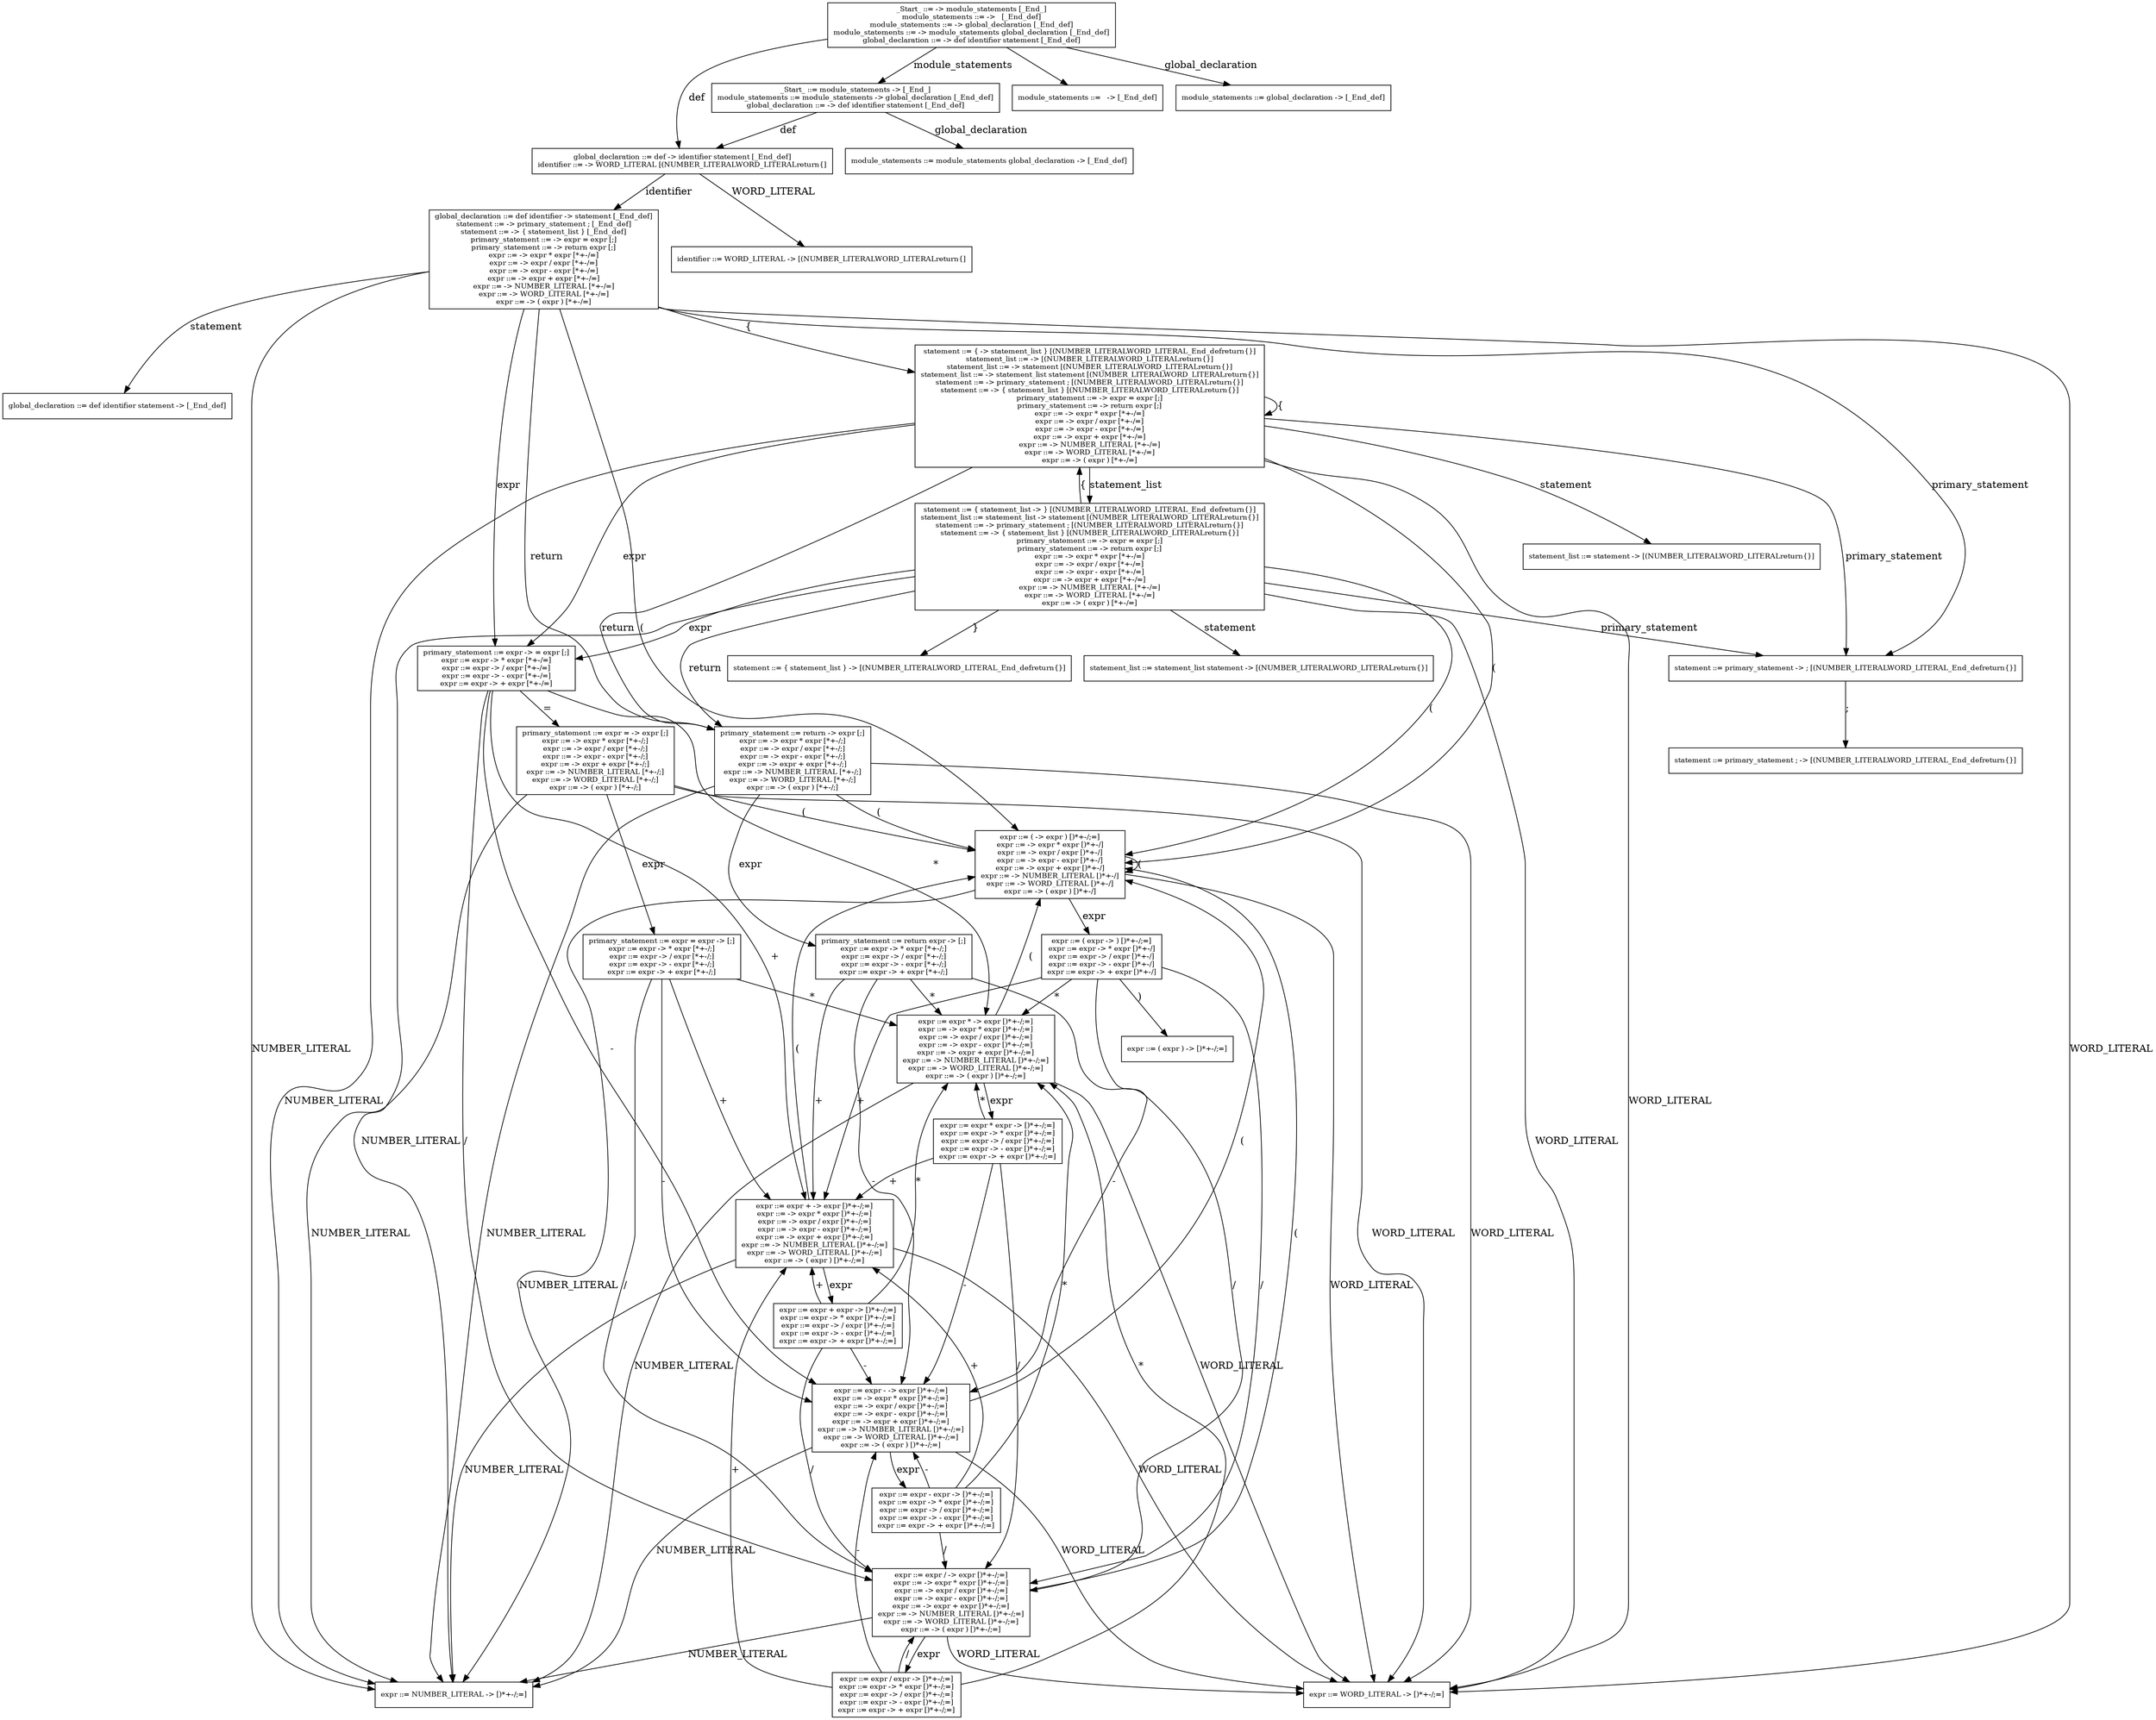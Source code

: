 digraph x {
node [fontsize="10" shape="box" size="5"]
86932470 [label="_Start_ ::= -> module_statements [_End_]\nmodule_statements ::= ->   [_End_def]\nmodule_statements ::= -> global_declaration [_End_def]\nmodule_statements ::= -> module_statements global_declaration [_End_def]\nglobal_declaration ::= -> def identifier statement [_End_def]"]
86932470 -> 86931910 [label="module_statements"]
86932470 -> 87067490 [label=" "]
86932470 -> 87067130 [label="global_declaration"]
86932470 -> 86931060 [label="def"]
86931910 [label="_Start_ ::= module_statements -> [_End_]\nmodule_statements ::= module_statements -> global_declaration [_End_def]\nglobal_declaration ::= -> def identifier statement [_End_def]"]
86931910 -> 86931560 [label="global_declaration"]
86931910 -> 86931060 [label="def"]
86931560 [label="module_statements ::= module_statements global_declaration -> [_End_def]"]
86931060 [label="global_declaration ::= def -> identifier statement [_End_def]\nidentifier ::= -> WORD_LITERAL [(NUMBER_LITERALWORD_LITERALreturn{]"]
86931060 -> 86928090 [label="identifier"]
86931060 -> 87038140 [label="WORD_LITERAL"]
86928090 [label="global_declaration ::= def identifier -> statement [_End_def]\nstatement ::= -> primary_statement ; [_End_def]\nstatement ::= -> { statement_list } [_End_def]\nprimary_statement ::= -> expr = expr [;]\nprimary_statement ::= -> return expr [;]\nexpr ::= -> expr * expr [*+-/=]\nexpr ::= -> expr / expr [*+-/=]\nexpr ::= -> expr - expr [*+-/=]\nexpr ::= -> expr + expr [*+-/=]\nexpr ::= -> NUMBER_LITERAL [*+-/=]\nexpr ::= -> WORD_LITERAL [*+-/=]\nexpr ::= -> ( expr ) [*+-/=]"]
86928090 -> 86927620 [label="statement"]
86928090 -> 86927260 [label="primary_statement"]
86928090 -> 86953660 [label="{"]
86928090 -> 86948940 [label="expr"]
86928090 -> 87043700 [label="return"]
86928090 -> 86994890 [label="NUMBER_LITERAL"]
86928090 -> 86994530 [label="WORD_LITERAL"]
86928090 -> 87023590 [label="("]
86927620 [label="global_declaration ::= def identifier statement -> [_End_def]"]
86927260 [label="statement ::= primary_statement -> ; [(NUMBER_LITERALWORD_LITERAL_End_defreturn{}]"]
86927260 -> 86926930 [label=";"]
86926930 [label="statement ::= primary_statement ; -> [(NUMBER_LITERALWORD_LITERAL_End_defreturn{}]"]
86953660 [label="statement ::= { -> statement_list } [(NUMBER_LITERALWORD_LITERAL_End_defreturn{}]\nstatement_list ::= -> [(NUMBER_LITERALWORD_LITERALreturn{}]\nstatement_list ::= -> statement [(NUMBER_LITERALWORD_LITERALreturn{}]\nstatement_list ::= -> statement_list statement [(NUMBER_LITERALWORD_LITERALreturn{}]\nstatement ::= -> primary_statement ; [(NUMBER_LITERALWORD_LITERALreturn{}]\nstatement ::= -> { statement_list } [(NUMBER_LITERALWORD_LITERALreturn{}]\nprimary_statement ::= -> expr = expr [;]\nprimary_statement ::= -> return expr [;]\nexpr ::= -> expr * expr [*+-/=]\nexpr ::= -> expr / expr [*+-/=]\nexpr ::= -> expr - expr [*+-/=]\nexpr ::= -> expr + expr [*+-/=]\nexpr ::= -> NUMBER_LITERAL [*+-/=]\nexpr ::= -> WORD_LITERAL [*+-/=]\nexpr ::= -> ( expr ) [*+-/=]"]
86953660 -> 86950580 [label="statement_list"]
86953660 -> 87040940 [label="statement"]
86953660 -> 86927260 [label="primary_statement"]
86953660 -> 86953660 [label="{"]
86953660 -> 86948940 [label="expr"]
86953660 -> 87043700 [label="return"]
86953660 -> 86994890 [label="NUMBER_LITERAL"]
86953660 -> 86994530 [label="WORD_LITERAL"]
86953660 -> 87023590 [label="("]
86950580 [label="statement ::= { statement_list -> } [(NUMBER_LITERALWORD_LITERAL_End_defreturn{}]\nstatement_list ::= statement_list -> statement [(NUMBER_LITERALWORD_LITERALreturn{}]\nstatement ::= -> primary_statement ; [(NUMBER_LITERALWORD_LITERALreturn{}]\nstatement ::= -> { statement_list } [(NUMBER_LITERALWORD_LITERALreturn{}]\nprimary_statement ::= -> expr = expr [;]\nprimary_statement ::= -> return expr [;]\nexpr ::= -> expr * expr [*+-/=]\nexpr ::= -> expr / expr [*+-/=]\nexpr ::= -> expr - expr [*+-/=]\nexpr ::= -> expr + expr [*+-/=]\nexpr ::= -> NUMBER_LITERAL [*+-/=]\nexpr ::= -> WORD_LITERAL [*+-/=]\nexpr ::= -> ( expr ) [*+-/=]"]
86950580 -> 86950090 [label="}"]
86950580 -> 86949720 [label="statement"]
86950580 -> 86927260 [label="primary_statement"]
86950580 -> 86953660 [label="{"]
86950580 -> 86948940 [label="expr"]
86950580 -> 87043700 [label="return"]
86950580 -> 86994890 [label="NUMBER_LITERAL"]
86950580 -> 86994530 [label="WORD_LITERAL"]
86950580 -> 87023590 [label="("]
86950090 [label="statement ::= { statement_list } -> [(NUMBER_LITERALWORD_LITERAL_End_defreturn{}]"]
86949720 [label="statement_list ::= statement_list statement -> [(NUMBER_LITERALWORD_LITERALreturn{}]"]
86948940 [label="primary_statement ::= expr -> = expr [;]\nexpr ::= expr -> * expr [*+-/=]\nexpr ::= expr -> / expr [*+-/=]\nexpr ::= expr -> - expr [*+-/=]\nexpr ::= expr -> + expr [*+-/=]"]
86948940 -> 86977100 [label="="]
86948940 -> 86974300 [label="*"]
86948940 -> 86971330 [label="/"]
86948940 -> 86999890 [label="-"]
86948940 -> 86996620 [label="+"]
86977100 [label="primary_statement ::= expr = -> expr [;]\nexpr ::= -> expr * expr [*+-/;]\nexpr ::= -> expr / expr [*+-/;]\nexpr ::= -> expr - expr [*+-/;]\nexpr ::= -> expr + expr [*+-/;]\nexpr ::= -> NUMBER_LITERAL [*+-/;]\nexpr ::= -> WORD_LITERAL [*+-/;]\nexpr ::= -> ( expr ) [*+-/;]"]
86977100 -> 86976590 [label="expr"]
86977100 -> 86994890 [label="NUMBER_LITERAL"]
86977100 -> 86994530 [label="WORD_LITERAL"]
86977100 -> 87023590 [label="("]
86976590 [label="primary_statement ::= expr = expr -> [;]\nexpr ::= expr -> * expr [*+-/;]\nexpr ::= expr -> / expr [*+-/;]\nexpr ::= expr -> - expr [*+-/;]\nexpr ::= expr -> + expr [*+-/;]"]
86976590 -> 86974300 [label="*"]
86976590 -> 86971330 [label="/"]
86976590 -> 86999890 [label="-"]
86976590 -> 86996620 [label="+"]
86974300 [label="expr ::= expr * -> expr [)*+-/;=]\nexpr ::= -> expr * expr [)*+-/;=]\nexpr ::= -> expr / expr [)*+-/;=]\nexpr ::= -> expr - expr [)*+-/;=]\nexpr ::= -> expr + expr [)*+-/;=]\nexpr ::= -> NUMBER_LITERAL [)*+-/;=]\nexpr ::= -> WORD_LITERAL [)*+-/;=]\nexpr ::= -> ( expr ) [)*+-/;=]"]
86974300 -> 86973790 [label="expr"]
86974300 -> 86994890 [label="NUMBER_LITERAL"]
86974300 -> 86994530 [label="WORD_LITERAL"]
86974300 -> 87023590 [label="("]
86973790 [label="expr ::= expr * expr -> [)*+-/;=]\nexpr ::= expr -> * expr [)*+-/;=]\nexpr ::= expr -> / expr [)*+-/;=]\nexpr ::= expr -> - expr [)*+-/;=]\nexpr ::= expr -> + expr [)*+-/;=]"]
86973790 -> 86974300 [label="*"]
86973790 -> 86971330 [label="/"]
86973790 -> 86999890 [label="-"]
86973790 -> 86996620 [label="+"]
86971330 [label="expr ::= expr / -> expr [)*+-/;=]\nexpr ::= -> expr * expr [)*+-/;=]\nexpr ::= -> expr / expr [)*+-/;=]\nexpr ::= -> expr - expr [)*+-/;=]\nexpr ::= -> expr + expr [)*+-/;=]\nexpr ::= -> NUMBER_LITERAL [)*+-/;=]\nexpr ::= -> WORD_LITERAL [)*+-/;=]\nexpr ::= -> ( expr ) [)*+-/;=]"]
86971330 -> 86970820 [label="expr"]
86971330 -> 86994890 [label="NUMBER_LITERAL"]
86971330 -> 86994530 [label="WORD_LITERAL"]
86971330 -> 87023590 [label="("]
86970820 [label="expr ::= expr / expr -> [)*+-/;=]\nexpr ::= expr -> * expr [)*+-/;=]\nexpr ::= expr -> / expr [)*+-/;=]\nexpr ::= expr -> - expr [)*+-/;=]\nexpr ::= expr -> + expr [)*+-/;=]"]
86970820 -> 86974300 [label="*"]
86970820 -> 86971330 [label="/"]
86970820 -> 86999890 [label="-"]
86970820 -> 86996620 [label="+"]
86999890 [label="expr ::= expr - -> expr [)*+-/;=]\nexpr ::= -> expr * expr [)*+-/;=]\nexpr ::= -> expr / expr [)*+-/;=]\nexpr ::= -> expr - expr [)*+-/;=]\nexpr ::= -> expr + expr [)*+-/;=]\nexpr ::= -> NUMBER_LITERAL [)*+-/;=]\nexpr ::= -> WORD_LITERAL [)*+-/;=]\nexpr ::= -> ( expr ) [)*+-/;=]"]
86999890 -> 86999380 [label="expr"]
86999890 -> 86994890 [label="NUMBER_LITERAL"]
86999890 -> 86994530 [label="WORD_LITERAL"]
86999890 -> 87023590 [label="("]
86999380 [label="expr ::= expr - expr -> [)*+-/;=]\nexpr ::= expr -> * expr [)*+-/;=]\nexpr ::= expr -> / expr [)*+-/;=]\nexpr ::= expr -> - expr [)*+-/;=]\nexpr ::= expr -> + expr [)*+-/;=]"]
86999380 -> 86974300 [label="*"]
86999380 -> 86971330 [label="/"]
86999380 -> 86999890 [label="-"]
86999380 -> 86996620 [label="+"]
86996620 [label="expr ::= expr + -> expr [)*+-/;=]\nexpr ::= -> expr * expr [)*+-/;=]\nexpr ::= -> expr / expr [)*+-/;=]\nexpr ::= -> expr - expr [)*+-/;=]\nexpr ::= -> expr + expr [)*+-/;=]\nexpr ::= -> NUMBER_LITERAL [)*+-/;=]\nexpr ::= -> WORD_LITERAL [)*+-/;=]\nexpr ::= -> ( expr ) [)*+-/;=]"]
86996620 -> 86996110 [label="expr"]
86996620 -> 86994890 [label="NUMBER_LITERAL"]
86996620 -> 86994530 [label="WORD_LITERAL"]
86996620 -> 87023590 [label="("]
86996110 [label="expr ::= expr + expr -> [)*+-/;=]\nexpr ::= expr -> * expr [)*+-/;=]\nexpr ::= expr -> / expr [)*+-/;=]\nexpr ::= expr -> - expr [)*+-/;=]\nexpr ::= expr -> + expr [)*+-/;=]"]
86996110 -> 86974300 [label="*"]
86996110 -> 86971330 [label="/"]
86996110 -> 86999890 [label="-"]
86996110 -> 86996620 [label="+"]
86994890 [label="expr ::= NUMBER_LITERAL -> [)*+-/;=]"]
86994530 [label="expr ::= WORD_LITERAL -> [)*+-/;=]"]
87023590 [label="expr ::= ( -> expr ) [)*+-/;=]\nexpr ::= -> expr * expr [)*+-/]\nexpr ::= -> expr / expr [)*+-/]\nexpr ::= -> expr - expr [)*+-/]\nexpr ::= -> expr + expr [)*+-/]\nexpr ::= -> NUMBER_LITERAL [)*+-/]\nexpr ::= -> WORD_LITERAL [)*+-/]\nexpr ::= -> ( expr ) [)*+-/]"]
87023590 -> 87023080 [label="expr"]
87023590 -> 86994890 [label="NUMBER_LITERAL"]
87023590 -> 86994530 [label="WORD_LITERAL"]
87023590 -> 87023590 [label="("]
87023080 [label="expr ::= ( expr -> ) [)*+-/;=]\nexpr ::= expr -> * expr [)*+-/]\nexpr ::= expr -> / expr [)*+-/]\nexpr ::= expr -> - expr [)*+-/]\nexpr ::= expr -> + expr [)*+-/]"]
87023080 -> 87022670 [label=")"]
87023080 -> 86974300 [label="*"]
87023080 -> 86971330 [label="/"]
87023080 -> 86999890 [label="-"]
87023080 -> 86996620 [label="+"]
87022670 [label="expr ::= ( expr ) -> [)*+-/;=]"]
87043700 [label="primary_statement ::= return -> expr [;]\nexpr ::= -> expr * expr [*+-/;]\nexpr ::= -> expr / expr [*+-/;]\nexpr ::= -> expr - expr [*+-/;]\nexpr ::= -> expr + expr [*+-/;]\nexpr ::= -> NUMBER_LITERAL [*+-/;]\nexpr ::= -> WORD_LITERAL [*+-/;]\nexpr ::= -> ( expr ) [*+-/;]"]
87043700 -> 87043190 [label="expr"]
87043700 -> 86994890 [label="NUMBER_LITERAL"]
87043700 -> 86994530 [label="WORD_LITERAL"]
87043700 -> 87023590 [label="("]
87043190 [label="primary_statement ::= return expr -> [;]\nexpr ::= expr -> * expr [*+-/;]\nexpr ::= expr -> / expr [*+-/;]\nexpr ::= expr -> - expr [*+-/;]\nexpr ::= expr -> + expr [*+-/;]"]
87043190 -> 86974300 [label="*"]
87043190 -> 86971330 [label="/"]
87043190 -> 86999890 [label="-"]
87043190 -> 86996620 [label="+"]
87040940 [label="statement_list ::= statement -> [(NUMBER_LITERALWORD_LITERALreturn{}]"]
87038140 [label="identifier ::= WORD_LITERAL -> [(NUMBER_LITERALWORD_LITERALreturn{]"]
87067490 [label="module_statements ::=   -> [_End_def]"]
87067130 [label="module_statements ::= global_declaration -> [_End_def]"]
}